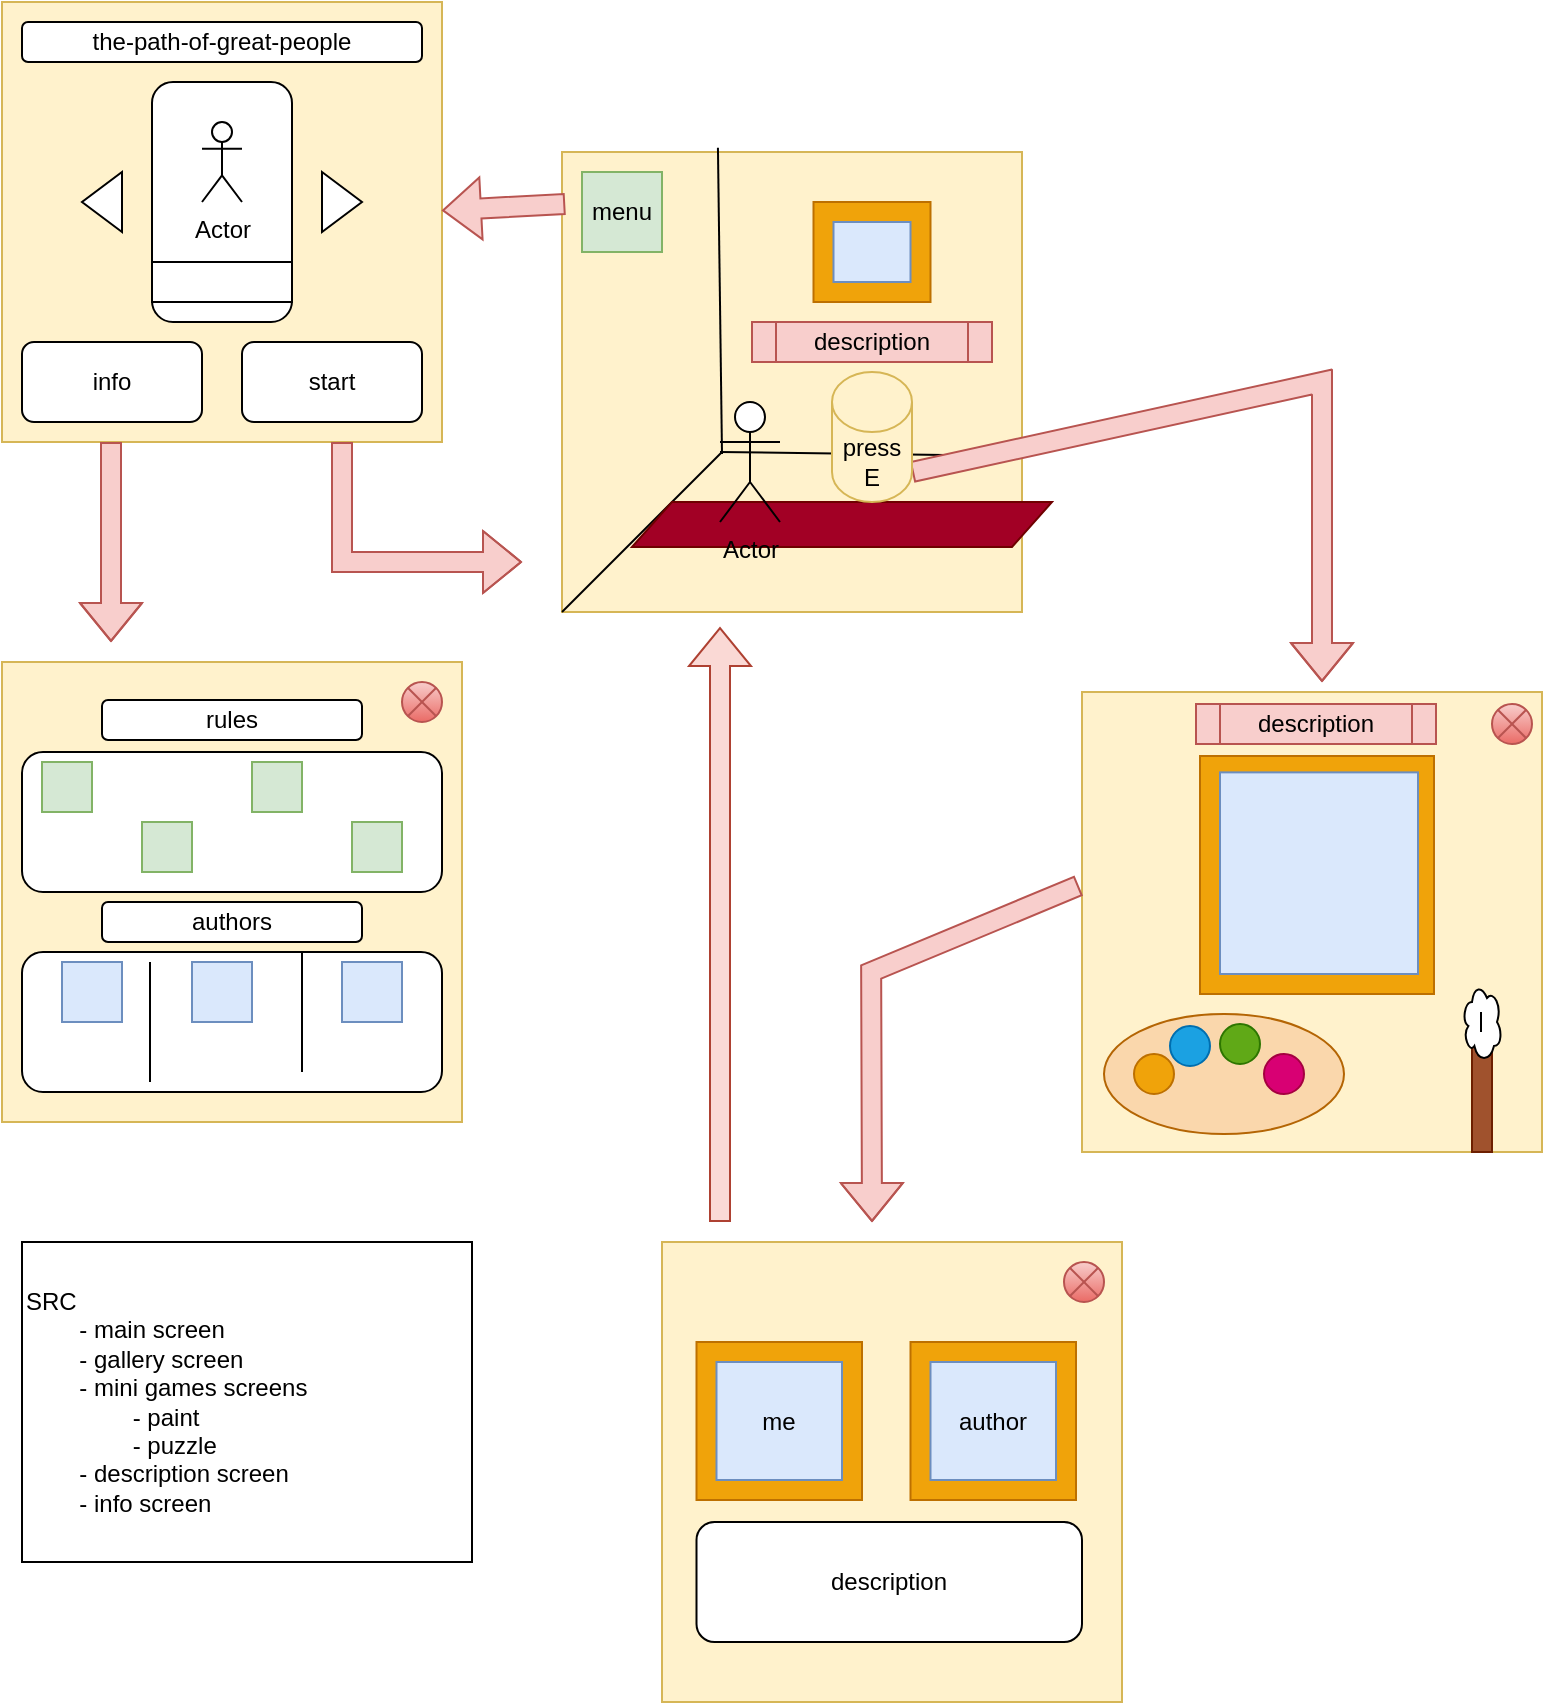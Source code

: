 <mxfile version="20.0.3" type="device"><diagram id="9pAX8c8izGTApVfDBA-F" name="Page-1"><mxGraphModel dx="2844" dy="1588" grid="1" gridSize="10" guides="1" tooltips="1" connect="1" arrows="1" fold="1" page="1" pageScale="1" pageWidth="827" pageHeight="1169" math="0" shadow="0"><root><mxCell id="0"/><mxCell id="1" parent="0"/><mxCell id="f6osUaT_6SpjtwVkKOGO-1" value="" style="whiteSpace=wrap;html=1;aspect=fixed;fillColor=#fff2cc;strokeColor=#d6b656;" vertex="1" parent="1"><mxGeometry x="40" y="40" width="220" height="220" as="geometry"/></mxCell><mxCell id="f6osUaT_6SpjtwVkKOGO-2" value="" style="rounded=1;whiteSpace=wrap;html=1;" vertex="1" parent="1"><mxGeometry x="115" y="80" width="70" height="120" as="geometry"/></mxCell><mxCell id="f6osUaT_6SpjtwVkKOGO-3" value="the-path-of-great-people" style="rounded=1;whiteSpace=wrap;html=1;" vertex="1" parent="1"><mxGeometry x="50" y="50" width="200" height="20" as="geometry"/></mxCell><mxCell id="f6osUaT_6SpjtwVkKOGO-4" value="" style="triangle;whiteSpace=wrap;html=1;direction=west;" vertex="1" parent="1"><mxGeometry x="80" y="125" width="20" height="30" as="geometry"/></mxCell><mxCell id="f6osUaT_6SpjtwVkKOGO-5" value="" style="triangle;whiteSpace=wrap;html=1;" vertex="1" parent="1"><mxGeometry x="200" y="125" width="20" height="30" as="geometry"/></mxCell><mxCell id="f6osUaT_6SpjtwVkKOGO-6" value="" style="rounded=0;whiteSpace=wrap;html=1;" vertex="1" parent="1"><mxGeometry x="115" y="170" width="70" height="20" as="geometry"/></mxCell><mxCell id="f6osUaT_6SpjtwVkKOGO-7" value="Actor" style="shape=umlActor;verticalLabelPosition=bottom;verticalAlign=top;html=1;outlineConnect=0;" vertex="1" parent="1"><mxGeometry x="140" y="100" width="20" height="40" as="geometry"/></mxCell><mxCell id="f6osUaT_6SpjtwVkKOGO-8" value="start" style="rounded=1;whiteSpace=wrap;html=1;" vertex="1" parent="1"><mxGeometry x="160" y="210" width="90" height="40" as="geometry"/></mxCell><mxCell id="f6osUaT_6SpjtwVkKOGO-9" value="info" style="rounded=1;whiteSpace=wrap;html=1;" vertex="1" parent="1"><mxGeometry x="50" y="210" width="90" height="40" as="geometry"/></mxCell><mxCell id="f6osUaT_6SpjtwVkKOGO-10" value="" style="shape=flexArrow;endArrow=classic;html=1;rounded=0;fillColor=#f8cecc;strokeColor=#b85450;" edge="1" parent="1"><mxGeometry width="50" height="50" relative="1" as="geometry"><mxPoint x="94.5" y="260" as="sourcePoint"/><mxPoint x="94.5" y="360" as="targetPoint"/><Array as="points"><mxPoint x="94.5" y="320"/></Array></mxGeometry></mxCell><mxCell id="f6osUaT_6SpjtwVkKOGO-11" value="" style="whiteSpace=wrap;html=1;aspect=fixed;fillColor=#fff2cc;strokeColor=#d6b656;" vertex="1" parent="1"><mxGeometry x="40" y="370" width="230" height="230" as="geometry"/></mxCell><mxCell id="f6osUaT_6SpjtwVkKOGO-13" value="" style="shape=flexArrow;endArrow=classic;html=1;rounded=0;fillColor=#f8cecc;strokeColor=#b85450;" edge="1" parent="1"><mxGeometry width="50" height="50" relative="1" as="geometry"><mxPoint x="210" y="260" as="sourcePoint"/><mxPoint x="300" y="320" as="targetPoint"/><Array as="points"><mxPoint x="210" y="320"/></Array></mxGeometry></mxCell><mxCell id="f6osUaT_6SpjtwVkKOGO-14" value="" style="whiteSpace=wrap;html=1;aspect=fixed;fillColor=#fff2cc;strokeColor=#d6b656;" vertex="1" parent="1"><mxGeometry x="320" y="115" width="230" height="230" as="geometry"/></mxCell><mxCell id="f6osUaT_6SpjtwVkKOGO-15" value="" style="rounded=1;whiteSpace=wrap;html=1;" vertex="1" parent="1"><mxGeometry x="50" y="415" width="210" height="70" as="geometry"/></mxCell><mxCell id="f6osUaT_6SpjtwVkKOGO-16" value="" style="rounded=1;whiteSpace=wrap;html=1;" vertex="1" parent="1"><mxGeometry x="50" y="515" width="210" height="70" as="geometry"/></mxCell><mxCell id="f6osUaT_6SpjtwVkKOGO-17" value="" style="whiteSpace=wrap;html=1;aspect=fixed;fillColor=#dae8fc;strokeColor=#6c8ebf;" vertex="1" parent="1"><mxGeometry x="70" y="520" width="30" height="30" as="geometry"/></mxCell><mxCell id="f6osUaT_6SpjtwVkKOGO-18" value="" style="whiteSpace=wrap;html=1;aspect=fixed;fillColor=#dae8fc;strokeColor=#6c8ebf;" vertex="1" parent="1"><mxGeometry x="135" y="520" width="30" height="30" as="geometry"/></mxCell><mxCell id="f6osUaT_6SpjtwVkKOGO-19" value="" style="whiteSpace=wrap;html=1;aspect=fixed;fillColor=#dae8fc;strokeColor=#6c8ebf;" vertex="1" parent="1"><mxGeometry x="210" y="520" width="30" height="30" as="geometry"/></mxCell><mxCell id="f6osUaT_6SpjtwVkKOGO-20" value="" style="endArrow=none;html=1;rounded=0;" edge="1" parent="1"><mxGeometry width="50" height="50" relative="1" as="geometry"><mxPoint x="114" y="520" as="sourcePoint"/><mxPoint x="114" y="580" as="targetPoint"/></mxGeometry></mxCell><mxCell id="f6osUaT_6SpjtwVkKOGO-21" value="" style="endArrow=none;html=1;rounded=0;" edge="1" parent="1"><mxGeometry width="50" height="50" relative="1" as="geometry"><mxPoint x="190" y="515" as="sourcePoint"/><mxPoint x="190" y="575" as="targetPoint"/></mxGeometry></mxCell><mxCell id="f6osUaT_6SpjtwVkKOGO-22" value="authors" style="rounded=1;whiteSpace=wrap;html=1;" vertex="1" parent="1"><mxGeometry x="90" y="490" width="130" height="20" as="geometry"/></mxCell><mxCell id="f6osUaT_6SpjtwVkKOGO-23" value="rules" style="rounded=1;whiteSpace=wrap;html=1;" vertex="1" parent="1"><mxGeometry x="90" y="389" width="130" height="20" as="geometry"/></mxCell><mxCell id="f6osUaT_6SpjtwVkKOGO-26" value="" style="whiteSpace=wrap;html=1;aspect=fixed;fillColor=#d5e8d4;strokeColor=#82b366;" vertex="1" parent="1"><mxGeometry x="165" y="420" width="25" height="25" as="geometry"/></mxCell><mxCell id="f6osUaT_6SpjtwVkKOGO-27" value="" style="whiteSpace=wrap;html=1;aspect=fixed;fillColor=#d5e8d4;strokeColor=#82b366;" vertex="1" parent="1"><mxGeometry x="215" y="450" width="25" height="25" as="geometry"/></mxCell><mxCell id="f6osUaT_6SpjtwVkKOGO-29" value="" style="endArrow=none;html=1;rounded=0;" edge="1" parent="1"><mxGeometry width="50" height="50" relative="1" as="geometry"><mxPoint x="320" y="345" as="sourcePoint"/><mxPoint x="400" y="265" as="targetPoint"/><Array as="points"><mxPoint x="340" y="325"/></Array></mxGeometry></mxCell><mxCell id="f6osUaT_6SpjtwVkKOGO-30" value="" style="endArrow=none;html=1;rounded=0;entryX=1;entryY=0.661;entryDx=0;entryDy=0;entryPerimeter=0;" edge="1" parent="1" target="f6osUaT_6SpjtwVkKOGO-14"><mxGeometry width="50" height="50" relative="1" as="geometry"><mxPoint x="399" y="265" as="sourcePoint"/><mxPoint x="499" y="265" as="targetPoint"/></mxGeometry></mxCell><mxCell id="f6osUaT_6SpjtwVkKOGO-32" value="" style="endArrow=none;html=1;rounded=0;entryX=0.339;entryY=-0.009;entryDx=0;entryDy=0;entryPerimeter=0;" edge="1" parent="1" target="f6osUaT_6SpjtwVkKOGO-14"><mxGeometry width="50" height="50" relative="1" as="geometry"><mxPoint x="400" y="266" as="sourcePoint"/><mxPoint x="400" y="166" as="targetPoint"/></mxGeometry></mxCell><mxCell id="f6osUaT_6SpjtwVkKOGO-43" value="" style="shape=parallelogram;perimeter=parallelogramPerimeter;whiteSpace=wrap;html=1;fixedSize=1;fillColor=#a20025;fontColor=#ffffff;strokeColor=#6F0000;" vertex="1" parent="1"><mxGeometry x="355" y="290" width="210" height="22.5" as="geometry"/></mxCell><mxCell id="f6osUaT_6SpjtwVkKOGO-44" value="" style="shape=flexArrow;endArrow=classic;html=1;rounded=0;fillColor=#f8cecc;strokeColor=#b85450;exitX=1;exitY=1;exitDx=0;exitDy=-15;exitPerimeter=0;" edge="1" parent="1" source="f6osUaT_6SpjtwVkKOGO-45"><mxGeometry width="50" height="50" relative="1" as="geometry"><mxPoint x="700" y="170" as="sourcePoint"/><mxPoint x="700" y="380" as="targetPoint"/><Array as="points"><mxPoint x="700" y="230"/></Array></mxGeometry></mxCell><mxCell id="f6osUaT_6SpjtwVkKOGO-45" value="press&lt;br&gt;E" style="shape=cylinder3;whiteSpace=wrap;html=1;boundedLbl=1;backgroundOutline=1;size=15;fillColor=#fff2cc;strokeColor=#d6b656;" vertex="1" parent="1"><mxGeometry x="455" y="225" width="40" height="65" as="geometry"/></mxCell><mxCell id="f6osUaT_6SpjtwVkKOGO-46" value="" style="whiteSpace=wrap;html=1;aspect=fixed;fillColor=#fff2cc;strokeColor=#d6b656;" vertex="1" parent="1"><mxGeometry x="580" y="385" width="230" height="230" as="geometry"/></mxCell><mxCell id="f6osUaT_6SpjtwVkKOGO-47" value="" style="rounded=0;whiteSpace=wrap;html=1;fillColor=#f0a30a;strokeColor=#BD7000;fontColor=#000000;" vertex="1" parent="1"><mxGeometry x="639" y="417" width="117" height="119" as="geometry"/></mxCell><mxCell id="f6osUaT_6SpjtwVkKOGO-48" value="" style="rounded=0;whiteSpace=wrap;html=1;fillColor=#dae8fc;strokeColor=#6c8ebf;" vertex="1" parent="1"><mxGeometry x="649" y="425.19" width="99" height="100.81" as="geometry"/></mxCell><mxCell id="f6osUaT_6SpjtwVkKOGO-50" value="description" style="shape=process;whiteSpace=wrap;html=1;backgroundOutline=1;fillColor=#f8cecc;strokeColor=#b85450;" vertex="1" parent="1"><mxGeometry x="637" y="391" width="120" height="20" as="geometry"/></mxCell><mxCell id="f6osUaT_6SpjtwVkKOGO-57" value="" style="group" vertex="1" connectable="0" parent="1"><mxGeometry x="591" y="546" width="120" height="60" as="geometry"/></mxCell><mxCell id="f6osUaT_6SpjtwVkKOGO-49" value="" style="ellipse;whiteSpace=wrap;html=1;fillColor=#fad7ac;strokeColor=#b46504;" vertex="1" parent="f6osUaT_6SpjtwVkKOGO-57"><mxGeometry width="120" height="60" as="geometry"/></mxCell><mxCell id="f6osUaT_6SpjtwVkKOGO-52" value="" style="ellipse;whiteSpace=wrap;html=1;aspect=fixed;fillColor=#f0a30a;fontColor=#000000;strokeColor=#BD7000;" vertex="1" parent="f6osUaT_6SpjtwVkKOGO-57"><mxGeometry x="15" y="20" width="20" height="20" as="geometry"/></mxCell><mxCell id="f6osUaT_6SpjtwVkKOGO-54" value="" style="ellipse;whiteSpace=wrap;html=1;aspect=fixed;fillColor=#60a917;fontColor=#ffffff;strokeColor=#2D7600;" vertex="1" parent="f6osUaT_6SpjtwVkKOGO-57"><mxGeometry x="58" y="5" width="20" height="20" as="geometry"/></mxCell><mxCell id="f6osUaT_6SpjtwVkKOGO-53" value="" style="ellipse;whiteSpace=wrap;html=1;aspect=fixed;fillColor=#1ba1e2;fontColor=#ffffff;strokeColor=#006EAF;" vertex="1" parent="f6osUaT_6SpjtwVkKOGO-57"><mxGeometry x="33" y="6" width="20" height="20" as="geometry"/></mxCell><mxCell id="f6osUaT_6SpjtwVkKOGO-55" value="" style="ellipse;whiteSpace=wrap;html=1;aspect=fixed;fillColor=#d80073;fontColor=#ffffff;strokeColor=#A50040;" vertex="1" parent="f6osUaT_6SpjtwVkKOGO-57"><mxGeometry x="80" y="20" width="20" height="20" as="geometry"/></mxCell><mxCell id="f6osUaT_6SpjtwVkKOGO-60" value="" style="rounded=0;whiteSpace=wrap;html=1;fillColor=#a0522d;fontColor=#ffffff;strokeColor=#6D1F00;" vertex="1" parent="1"><mxGeometry x="775" y="555" width="10" height="60" as="geometry"/></mxCell><mxCell id="f6osUaT_6SpjtwVkKOGO-58" value="" style="ellipse;shape=cloud;whiteSpace=wrap;html=1;" vertex="1" parent="1"><mxGeometry x="770" y="530" width="20" height="40" as="geometry"/></mxCell><mxCell id="f6osUaT_6SpjtwVkKOGO-61" value="" style="endArrow=none;html=1;rounded=0;" edge="1" parent="1"><mxGeometry width="50" height="50" relative="1" as="geometry"><mxPoint x="779.5" y="545" as="sourcePoint"/><mxPoint x="779.5" y="555" as="targetPoint"/></mxGeometry></mxCell><mxCell id="f6osUaT_6SpjtwVkKOGO-62" value="" style="rounded=0;whiteSpace=wrap;html=1;fillColor=#f0a30a;strokeColor=#BD7000;fontColor=#000000;" vertex="1" parent="1"><mxGeometry x="445.75" y="140" width="58.5" height="50" as="geometry"/></mxCell><mxCell id="f6osUaT_6SpjtwVkKOGO-63" value="" style="rounded=0;whiteSpace=wrap;html=1;fillColor=#dae8fc;strokeColor=#6c8ebf;" vertex="1" parent="1"><mxGeometry x="455.75" y="150" width="38.5" height="30" as="geometry"/></mxCell><mxCell id="f6osUaT_6SpjtwVkKOGO-64" value="description" style="shape=process;whiteSpace=wrap;html=1;backgroundOutline=1;fillColor=#f8cecc;strokeColor=#b85450;" vertex="1" parent="1"><mxGeometry x="415" y="200" width="120" height="20" as="geometry"/></mxCell><mxCell id="f6osUaT_6SpjtwVkKOGO-66" value="SRC&amp;nbsp;&lt;br&gt;&lt;span style=&quot;&quot;&gt;&#9;&lt;/span&gt;&lt;span style=&quot;white-space: pre;&quot;&gt;&#9;&lt;/span&gt;- main screen&lt;br&gt;&lt;span style=&quot;&quot;&gt;&#9;&lt;/span&gt;&lt;span style=&quot;white-space: pre;&quot;&gt;&#9;&lt;/span&gt;-&amp;nbsp;gallery screen&lt;br&gt;&lt;span style=&quot;white-space: pre;&quot;&gt;&#9;&lt;/span&gt;- mini games screens&lt;br&gt;&lt;span style=&quot;white-space: pre;&quot;&gt;&#9;&lt;/span&gt;&lt;span style=&quot;white-space: pre;&quot;&gt;&#9;&lt;/span&gt;- paint&lt;br&gt;&lt;span style=&quot;white-space: pre;&quot;&gt;&#9;&lt;/span&gt;&lt;span style=&quot;white-space: pre;&quot;&gt;&#9;&lt;/span&gt;- puzzle&lt;br&gt;&lt;span style=&quot;white-space: pre;&quot;&gt;&#9;&lt;/span&gt;- description screen&lt;br&gt;&lt;span style=&quot;white-space: pre;&quot;&gt;&#9;&lt;/span&gt;- info screen" style="rounded=0;whiteSpace=wrap;html=1;align=left;" vertex="1" parent="1"><mxGeometry x="50" y="660" width="225" height="160" as="geometry"/></mxCell><mxCell id="f6osUaT_6SpjtwVkKOGO-67" value="Actor" style="shape=umlActor;verticalLabelPosition=bottom;verticalAlign=top;html=1;outlineConnect=0;" vertex="1" parent="1"><mxGeometry x="399" y="240" width="30" height="60" as="geometry"/></mxCell><mxCell id="f6osUaT_6SpjtwVkKOGO-69" value="" style="shape=flexArrow;endArrow=classic;html=1;rounded=0;fillColor=#f8cecc;strokeColor=#b85450;exitX=-0.007;exitY=0.421;exitDx=0;exitDy=0;exitPerimeter=0;" edge="1" parent="1" source="f6osUaT_6SpjtwVkKOGO-46"><mxGeometry width="50" height="50" relative="1" as="geometry"><mxPoint x="474.58" y="465" as="sourcePoint"/><mxPoint x="475" y="650" as="targetPoint"/><Array as="points"><mxPoint x="474.58" y="525"/></Array></mxGeometry></mxCell><mxCell id="f6osUaT_6SpjtwVkKOGO-70" value="" style="whiteSpace=wrap;html=1;aspect=fixed;fillColor=#fff2cc;strokeColor=#d6b656;" vertex="1" parent="1"><mxGeometry x="370" y="660" width="230" height="230" as="geometry"/></mxCell><mxCell id="f6osUaT_6SpjtwVkKOGO-71" value="" style="rounded=0;whiteSpace=wrap;html=1;fillColor=#f0a30a;strokeColor=#BD7000;fontColor=#000000;" vertex="1" parent="1"><mxGeometry x="387.25" y="710" width="82.75" height="79" as="geometry"/></mxCell><mxCell id="f6osUaT_6SpjtwVkKOGO-72" value="me" style="rounded=0;whiteSpace=wrap;html=1;fillColor=#dae8fc;strokeColor=#6c8ebf;" vertex="1" parent="1"><mxGeometry x="397.25" y="720" width="62.75" height="59" as="geometry"/></mxCell><mxCell id="f6osUaT_6SpjtwVkKOGO-73" value="" style="rounded=0;whiteSpace=wrap;html=1;fillColor=#f0a30a;strokeColor=#BD7000;fontColor=#000000;" vertex="1" parent="1"><mxGeometry x="494.25" y="710" width="82.75" height="79" as="geometry"/></mxCell><mxCell id="f6osUaT_6SpjtwVkKOGO-74" value="author" style="rounded=0;whiteSpace=wrap;html=1;fillColor=#dae8fc;strokeColor=#6c8ebf;" vertex="1" parent="1"><mxGeometry x="504.25" y="720" width="62.75" height="59" as="geometry"/></mxCell><mxCell id="f6osUaT_6SpjtwVkKOGO-75" value="description" style="rounded=1;whiteSpace=wrap;html=1;" vertex="1" parent="1"><mxGeometry x="387.25" y="800" width="192.75" height="60" as="geometry"/></mxCell><mxCell id="f6osUaT_6SpjtwVkKOGO-77" value="" style="shape=flexArrow;endArrow=classic;html=1;rounded=0;fillColor=#fad9d5;strokeColor=#ae4132;" edge="1" parent="1"><mxGeometry width="50" height="50" relative="1" as="geometry"><mxPoint x="399" y="650" as="sourcePoint"/><mxPoint x="399" y="352.5" as="targetPoint"/></mxGeometry></mxCell><mxCell id="f6osUaT_6SpjtwVkKOGO-79" value="menu" style="whiteSpace=wrap;html=1;aspect=fixed;fillColor=#d5e8d4;strokeColor=#82b366;" vertex="1" parent="1"><mxGeometry x="330" y="125" width="40" height="40" as="geometry"/></mxCell><mxCell id="f6osUaT_6SpjtwVkKOGO-82" value="" style="shape=flexArrow;endArrow=classic;html=1;rounded=0;exitX=0.007;exitY=0.113;exitDx=0;exitDy=0;exitPerimeter=0;fillColor=#f8cecc;strokeColor=#b85450;" edge="1" parent="1" source="f6osUaT_6SpjtwVkKOGO-14" target="f6osUaT_6SpjtwVkKOGO-1"><mxGeometry width="50" height="50" relative="1" as="geometry"><mxPoint x="290" y="140" as="sourcePoint"/><mxPoint x="340" y="90" as="targetPoint"/></mxGeometry></mxCell><mxCell id="f6osUaT_6SpjtwVkKOGO-83" value="" style="whiteSpace=wrap;html=1;aspect=fixed;fillColor=#d5e8d4;strokeColor=#82b366;" vertex="1" parent="1"><mxGeometry x="60" y="420" width="25" height="25" as="geometry"/></mxCell><mxCell id="f6osUaT_6SpjtwVkKOGO-84" value="" style="whiteSpace=wrap;html=1;aspect=fixed;fillColor=#d5e8d4;strokeColor=#82b366;" vertex="1" parent="1"><mxGeometry x="110" y="450" width="25" height="25" as="geometry"/></mxCell><mxCell id="f6osUaT_6SpjtwVkKOGO-85" value="" style="shape=sumEllipse;perimeter=ellipsePerimeter;whiteSpace=wrap;html=1;backgroundOutline=1;fillColor=#f8cecc;gradientColor=#ea6b66;strokeColor=#b85450;" vertex="1" parent="1"><mxGeometry x="240" y="380" width="20" height="20" as="geometry"/></mxCell><mxCell id="f6osUaT_6SpjtwVkKOGO-86" value="" style="shape=sumEllipse;perimeter=ellipsePerimeter;whiteSpace=wrap;html=1;backgroundOutline=1;fillColor=#f8cecc;gradientColor=#ea6b66;strokeColor=#b85450;" vertex="1" parent="1"><mxGeometry x="785" y="391" width="20" height="20" as="geometry"/></mxCell><mxCell id="f6osUaT_6SpjtwVkKOGO-87" value="" style="shape=sumEllipse;perimeter=ellipsePerimeter;whiteSpace=wrap;html=1;backgroundOutline=1;fillColor=#f8cecc;gradientColor=#ea6b66;strokeColor=#b85450;" vertex="1" parent="1"><mxGeometry x="571" y="670" width="20" height="20" as="geometry"/></mxCell></root></mxGraphModel></diagram></mxfile>